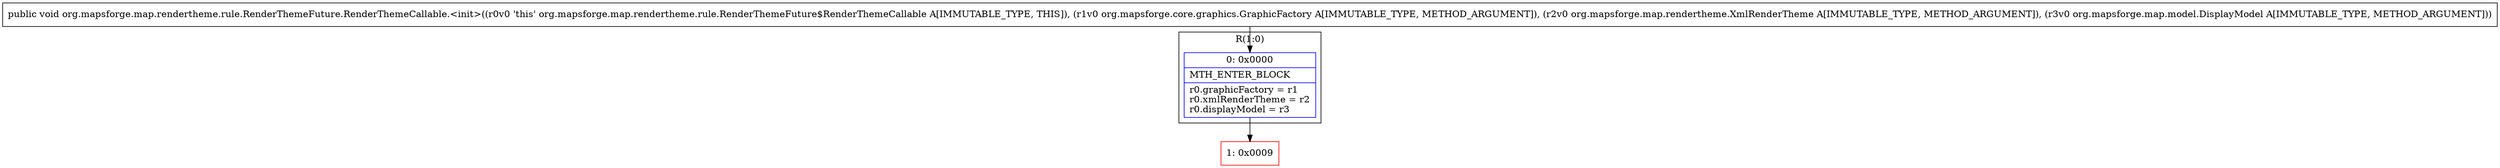 digraph "CFG fororg.mapsforge.map.rendertheme.rule.RenderThemeFuture.RenderThemeCallable.\<init\>(Lorg\/mapsforge\/core\/graphics\/GraphicFactory;Lorg\/mapsforge\/map\/rendertheme\/XmlRenderTheme;Lorg\/mapsforge\/map\/model\/DisplayModel;)V" {
subgraph cluster_Region_21826458 {
label = "R(1:0)";
node [shape=record,color=blue];
Node_0 [shape=record,label="{0\:\ 0x0000|MTH_ENTER_BLOCK\l|r0.graphicFactory = r1\lr0.xmlRenderTheme = r2\lr0.displayModel = r3\l}"];
}
Node_1 [shape=record,color=red,label="{1\:\ 0x0009}"];
MethodNode[shape=record,label="{public void org.mapsforge.map.rendertheme.rule.RenderThemeFuture.RenderThemeCallable.\<init\>((r0v0 'this' org.mapsforge.map.rendertheme.rule.RenderThemeFuture$RenderThemeCallable A[IMMUTABLE_TYPE, THIS]), (r1v0 org.mapsforge.core.graphics.GraphicFactory A[IMMUTABLE_TYPE, METHOD_ARGUMENT]), (r2v0 org.mapsforge.map.rendertheme.XmlRenderTheme A[IMMUTABLE_TYPE, METHOD_ARGUMENT]), (r3v0 org.mapsforge.map.model.DisplayModel A[IMMUTABLE_TYPE, METHOD_ARGUMENT])) }"];
MethodNode -> Node_0;
Node_0 -> Node_1;
}

